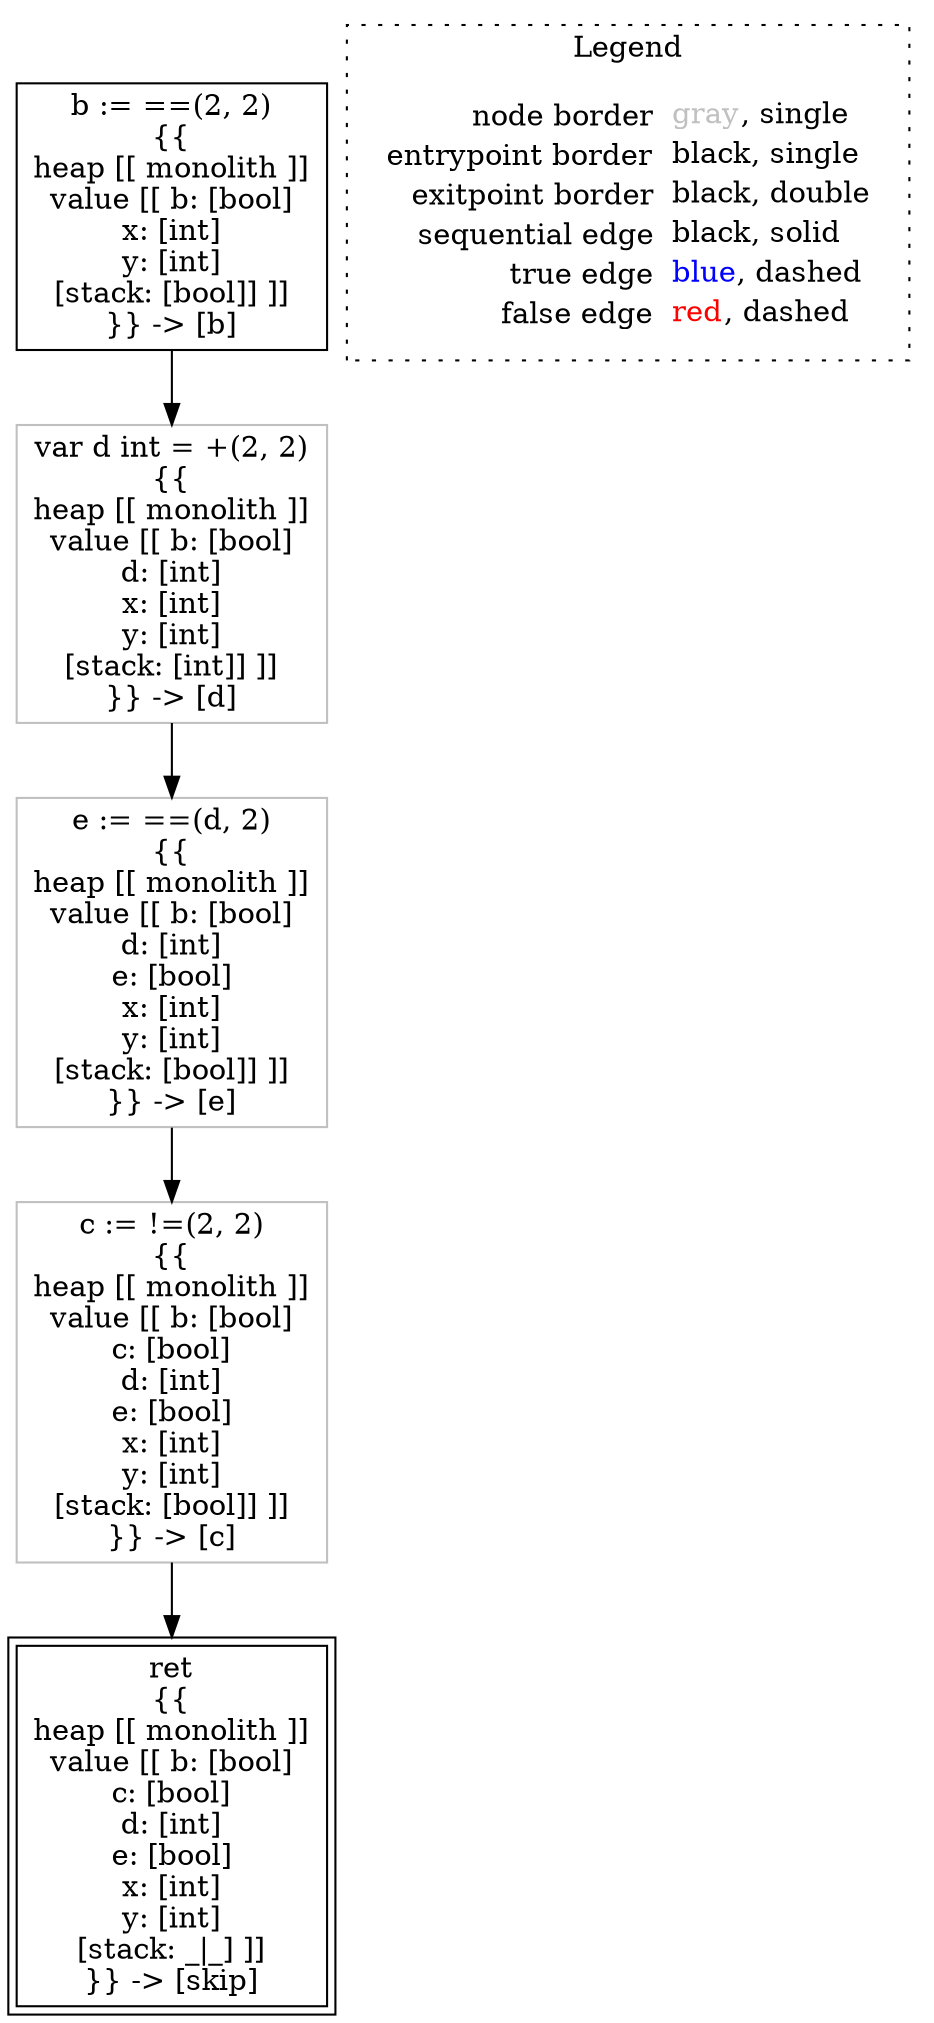 digraph {
	"node0" [shape="rect",color="black",label=<b := ==(2, 2)<BR/>{{<BR/>heap [[ monolith ]]<BR/>value [[ b: [bool]<BR/>x: [int]<BR/>y: [int]<BR/>[stack: [bool]] ]]<BR/>}} -&gt; [b]>];
	"node1" [shape="rect",color="gray",label=<var d int = +(2, 2)<BR/>{{<BR/>heap [[ monolith ]]<BR/>value [[ b: [bool]<BR/>d: [int]<BR/>x: [int]<BR/>y: [int]<BR/>[stack: [int]] ]]<BR/>}} -&gt; [d]>];
	"node2" [shape="rect",color="black",peripheries="2",label=<ret<BR/>{{<BR/>heap [[ monolith ]]<BR/>value [[ b: [bool]<BR/>c: [bool]<BR/>d: [int]<BR/>e: [bool]<BR/>x: [int]<BR/>y: [int]<BR/>[stack: _|_] ]]<BR/>}} -&gt; [skip]>];
	"node3" [shape="rect",color="gray",label=<e := ==(d, 2)<BR/>{{<BR/>heap [[ monolith ]]<BR/>value [[ b: [bool]<BR/>d: [int]<BR/>e: [bool]<BR/>x: [int]<BR/>y: [int]<BR/>[stack: [bool]] ]]<BR/>}} -&gt; [e]>];
	"node4" [shape="rect",color="gray",label=<c := !=(2, 2)<BR/>{{<BR/>heap [[ monolith ]]<BR/>value [[ b: [bool]<BR/>c: [bool]<BR/>d: [int]<BR/>e: [bool]<BR/>x: [int]<BR/>y: [int]<BR/>[stack: [bool]] ]]<BR/>}} -&gt; [c]>];
	"node0" -> "node1" [color="black"];
	"node1" -> "node3" [color="black"];
	"node3" -> "node4" [color="black"];
	"node4" -> "node2" [color="black"];
subgraph cluster_legend {
	label="Legend";
	style=dotted;
	node [shape=plaintext];
	"legend" [label=<<table border="0" cellpadding="2" cellspacing="0" cellborder="0"><tr><td align="right">node border&nbsp;</td><td align="left"><font color="gray">gray</font>, single</td></tr><tr><td align="right">entrypoint border&nbsp;</td><td align="left"><font color="black">black</font>, single</td></tr><tr><td align="right">exitpoint border&nbsp;</td><td align="left"><font color="black">black</font>, double</td></tr><tr><td align="right">sequential edge&nbsp;</td><td align="left"><font color="black">black</font>, solid</td></tr><tr><td align="right">true edge&nbsp;</td><td align="left"><font color="blue">blue</font>, dashed</td></tr><tr><td align="right">false edge&nbsp;</td><td align="left"><font color="red">red</font>, dashed</td></tr></table>>];
}

}

